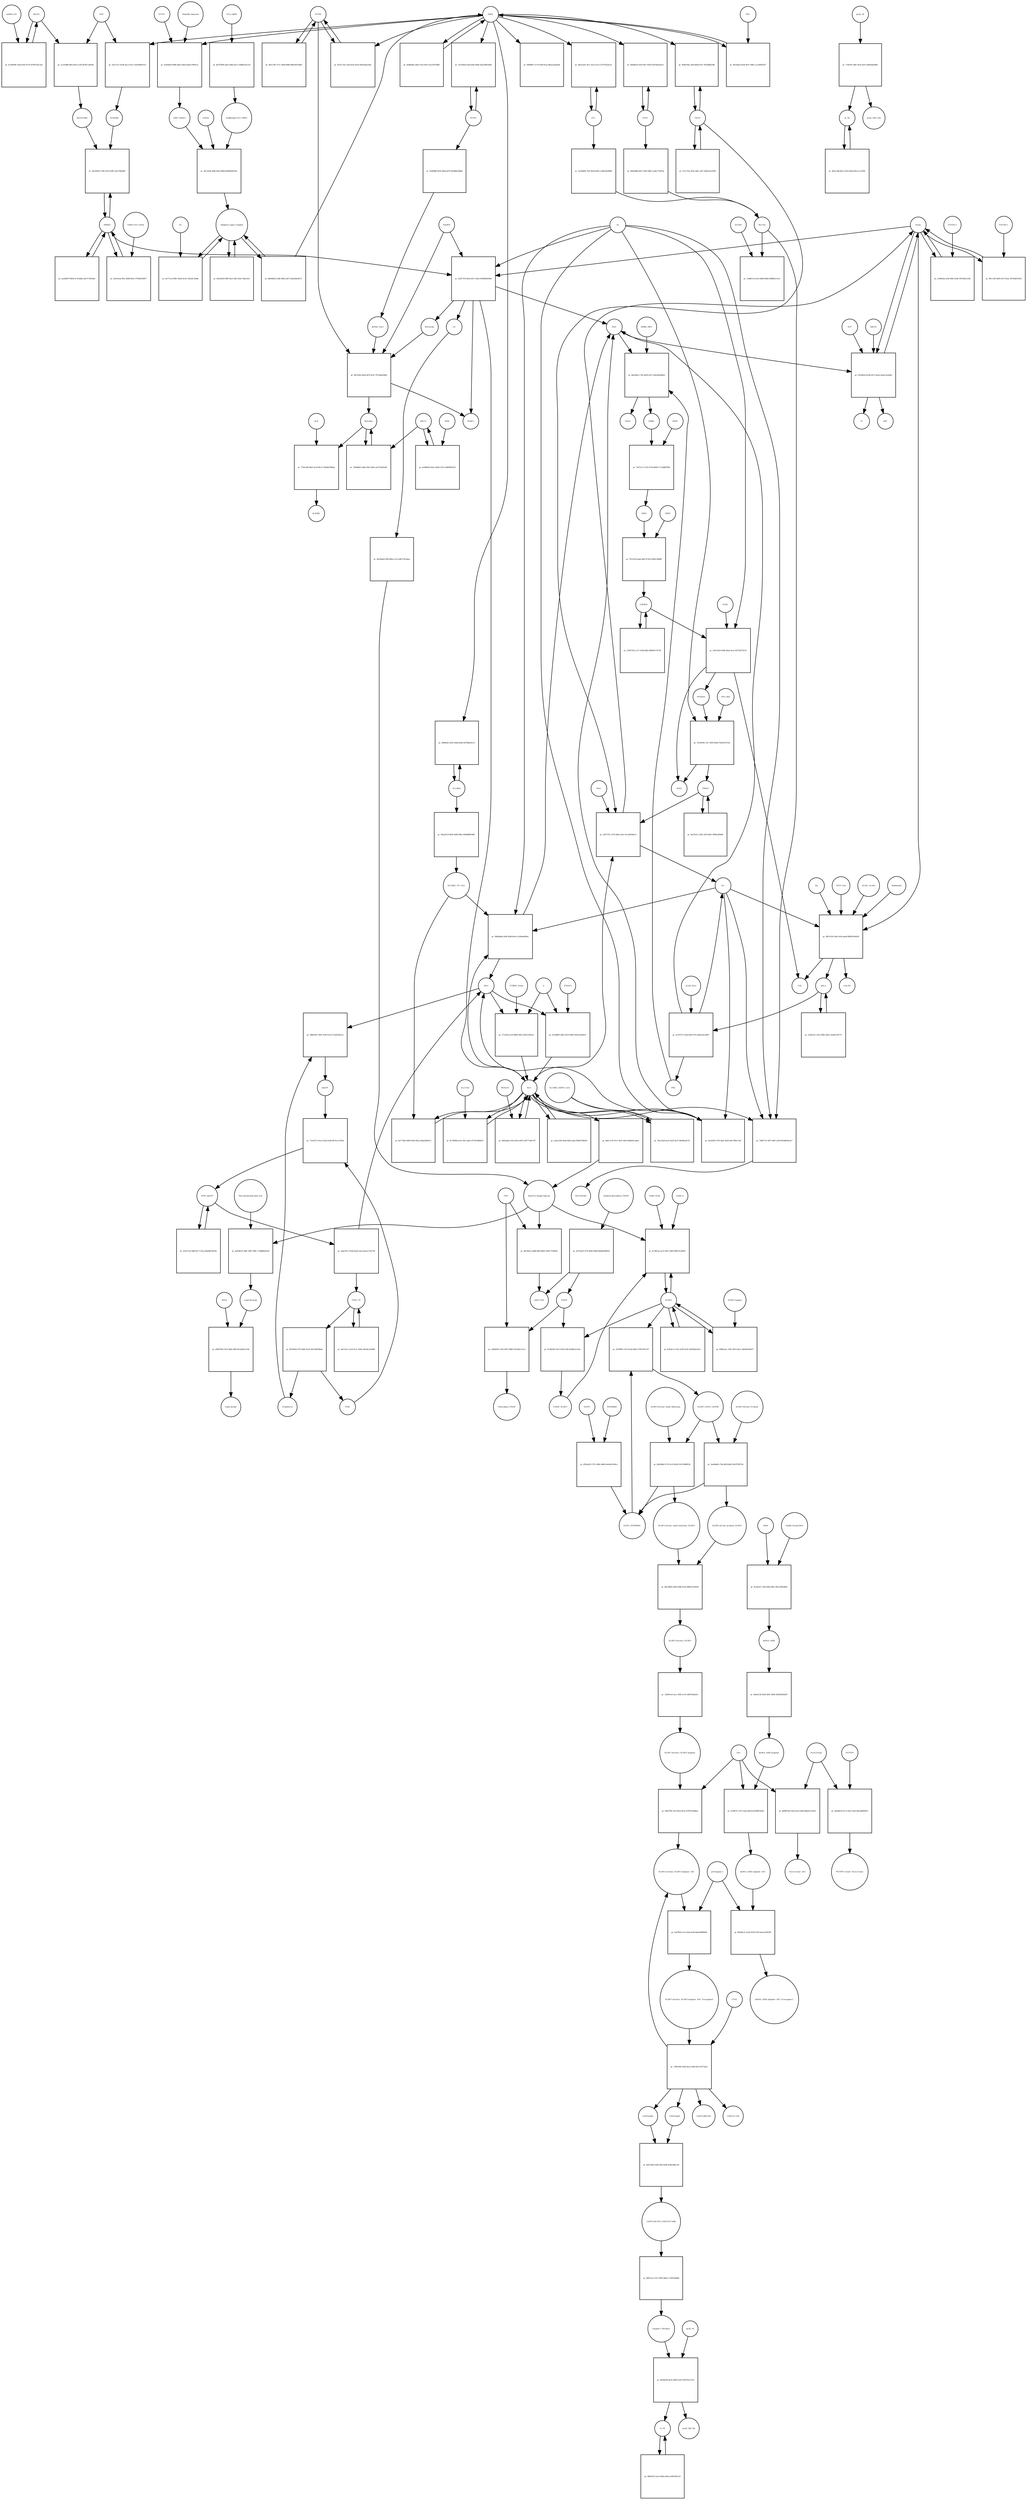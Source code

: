strict digraph  {
Heme [annotation="urn_miriam_obo.chebi_CHEBI%3A30413", bipartite=0, cls="simple chemical", fontsize=4, label=Heme, shape=circle];
"pr_a02f727d-643a-4b7c-b20a-418f8494506d" [annotation="", bipartite=1, cls=process, fontsize=4, label="pr_a02f727d-643a-4b7c-b20a-418f8494506d", shape=square];
Biliverdin [annotation="urn_miriam_obo.chebi_CHEBI%3A17033", bipartite=0, cls="simple chemical", fontsize=4, label=Biliverdin, shape=circle];
HMOX1 [annotation=urn_miriam_uniprot_P09601, bipartite=0, cls=macromolecule, fontsize=4, label=HMOX1, shape=circle];
O2 [annotation="urn_miriam_obo.chebi_CHEBI%3A15379", bipartite=0, cls="simple chemical", fontsize=4, label=O2, shape=circle];
NADPH [annotation="urn_miriam_obo.chebi_CHEBI%3A16474", bipartite=0, cls="simple chemical", fontsize=4, label=NADPH, shape=circle];
H2O [annotation="urn_miriam_obo.chebi_CHEBI%3A15377", bipartite=0, cls="simple chemical", fontsize=4, label=H2O, shape=circle];
"Fe2+" [annotation="urn_miriam_obo.chebi_CHEBI%3A29033", bipartite=0, cls="simple chemical", fontsize=4, label="Fe2+", shape=circle];
"NADP+" [annotation="urn_miriam_obo.chebi_CHEBI%3A18009", bipartite=0, cls="simple chemical", fontsize=4, label="NADP+", shape=circle];
CO [annotation="urn_miriam_obo.chebi_CHEBI%3A17245", bipartite=0, cls="simple chemical", fontsize=4, label=CO, shape=circle];
"pr_a7d9a02a-af5d-4081-b3df-1f9cb96c218b" [annotation="", bipartite=1, cls=process, fontsize=4, label="pr_a7d9a02a-af5d-4081-b3df-1f9cb96c218b", shape=square];
"FLVCR1-2" [annotation=urn_miriam_uniprot_Q9Y5Y0, bipartite=0, cls=macromolecule, fontsize=4, label="FLVCR1-2", shape=circle];
"pr_bff12045-b428-487f-9e33-7973a8e058b3" [annotation="", bipartite=1, cls=process, fontsize=4, label="pr_bff12045-b428-487f-9e33-7973a8e058b3", shape=square];
Bilirubin [annotation="urn_miriam_obo.chebi_CHEBI%3A16990", bipartite=0, cls="simple chemical", fontsize=4, label=Bilirubin, shape=circle];
BLVRB [annotation=urn_miriam_uniprot_P30043, bipartite=0, cls=macromolecule, fontsize=4, label=BLVRB, shape=circle];
"BLVRA_Zn2+" [annotation="urn_miriam_obo.chebi_CHEBI%3A29805|urn_miriam_uniprot_P53004", bipartite=0, cls=complex, fontsize=4, label="BLVRA_Zn2+", shape=circle];
"pr_335bd0b3-cb8a-454e-94ef-ca0714042a0d" [annotation="", bipartite=1, cls=process, fontsize=4, label="pr_335bd0b3-cb8a-454e-94ef-ca0714042a0d", shape=square];
ABCC1 [annotation=urn_miriam_uniprot_P02768, bipartite=0, cls=macromolecule, fontsize=4, label=ABCC1, shape=circle];
"pr_77fee29b-98a3-4c2d-9b13-728edb799bde" [annotation="", bipartite=1, cls=process, fontsize=4, label="pr_77fee29b-98a3-4c2d-9b13-728edb799bde", shape=square];
ALB [annotation=urn_miriam_uniprot_P02768, bipartite=0, cls=macromolecule, fontsize=4, label=ALB, shape=circle];
"ALB/BIL" [annotation="urn_miriam_uniprot_P02768|urn_miriam_obo.chebi_CHEBI%3A16990", bipartite=0, cls=complex, fontsize=4, label="ALB/BIL", shape=circle];
NRF2 [annotation="", bipartite=0, cls=macromolecule, fontsize=4, label=NRF2, shape=circle];
"pr_d35111e7-8c90-4ec2-9151-cb5e49693133" [annotation="", bipartite=1, cls=process, fontsize=4, label="pr_d35111e7-8c90-4ec2-9151-cb5e49693133", shape=square];
MAF [annotation=urn_miriam_uniprot_O75444, bipartite=0, cls=macromolecule, fontsize=4, label=MAF, shape=circle];
"Nrf2/Maf" [annotation="", bipartite=0, cls=complex, fontsize=4, label="Nrf2/Maf", shape=circle];
"pr_ac5194bb-9f83-4023-a1f8-df29272ab56f" [annotation="", bipartite=1, cls=process, fontsize=4, label="pr_ac5194bb-9f83-4023-a1f8-df29272ab56f", shape=square];
BACH1 [annotation=urn_miriam_uniprot_O14867, bipartite=0, cls=macromolecule, fontsize=4, label=BACH1, shape=circle];
"BACH1/Maf" [annotation="", bipartite=0, cls=complex, fontsize=4, label="BACH1/Maf", shape=circle];
"pr_bc299386-7a4d-4542-9176-879507d2c3a9" [annotation="", bipartite=1, cls=process, fontsize=4, label="pr_bc299386-7a4d-4542-9176-879507d2c3a9", shape=square];
"miRNA-155" [annotation=urn_miriam_ncbigene_406947, bipartite=0, cls="nucleic acid feature", fontsize=4, label="miRNA-155", shape=circle];
"pr_65a1b459-374b-4763-b208-1ed1746b9eff" [annotation="", bipartite=1, cls=process, fontsize=4, label="pr_65a1b459-374b-4763-b208-1ed1746b9eff", shape=square];
PRIN9 [annotation="urn_miriam_obo.chebi_CHEBI%3A15430", bipartite=0, cls="simple chemical", fontsize=4, label=PRIN9, shape=circle];
"pr_af6757b7-a278-4dd1-ad1e-41caf064b5c0" [annotation="", bipartite=1, cls=process, fontsize=4, label="pr_af6757b7-a278-4dd1-ad1e-41caf064b5c0", shape=square];
FECH [annotation=urn_miriam_uniprot_P22830, bipartite=0, cls=macromolecule, fontsize=4, label=FECH, shape=circle];
"Pb2+" [annotation="urn_miriam_obo.chebi_CHEBI%3A27889", bipartite=0, cls="simple chemical", fontsize=4, label="Pb2+", shape=circle];
"H+" [annotation="urn_miriam_obo.chebi_CHEBI%3A15378", bipartite=0, cls="simple chemical", fontsize=4, label="H+", shape=circle];
"SUCC-CoA" [annotation="urn_miriam_obo.chebi_CHEBI%3A57292", bipartite=0, cls="simple chemical", fontsize=4, label="SUCC-CoA", shape=circle];
"pr_9fb7c059-5ba5-41fd-aba8-68f820166430" [annotation="", bipartite=1, cls=process, fontsize=4, label="pr_9fb7c059-5ba5-41fd-aba8-68f820166430", shape=square];
dALA [annotation="urn_miriam_obo.chebi_CHEBI%3A356416", bipartite=0, cls="simple chemical", fontsize=4, label=dALA, shape=circle];
ALAS1_ALAS2 [annotation="urn_miriam_uniprot_P13196|urn_miriam_uniprot_P22557", bipartite=0, cls=complex, fontsize=4, label=ALAS1_ALAS2, shape=circle];
Panhematin [annotation="urn_miriam_obo.chebi_CHEBI%3A50385", bipartite=0, cls="simple chemical", fontsize=4, label=Panhematin, shape=circle];
Gly [annotation="urn_miriam_obo.chebi_CHEBI%3A57305", bipartite=0, cls="simple chemical", fontsize=4, label=Gly, shape=circle];
"CoA-SH" [annotation="urn_miriam_obo.chebi_CHEBI%3A15346", bipartite=0, cls="simple chemical", fontsize=4, label="CoA-SH", shape=circle];
CO2 [annotation="urn_miriam_obo.chebi_CHEBI%3A16526", bipartite=0, cls="simple chemical", fontsize=4, label=CO2, shape=circle];
"pr_b19eb002-809b-4da1-b4ed-aba61790915a" [annotation="", bipartite=1, cls=process, fontsize=4, label="pr_b19eb002-809b-4da1-b4ed-aba61790915a", shape=square];
KEAP1 [annotation=urn_miriam_uniprot_Q14145, bipartite=0, cls=macromolecule, fontsize=4, label=KEAP1, shape=circle];
NRF2_KEAP1 [annotation="urn_miriam_uniprot_Q14145|urn_miriam_uniprot_Q16236", bipartite=0, cls=complex, fontsize=4, label=NRF2_KEAP1, shape=circle];
"Dimethly fumarate" [annotation="urn_miriam_obo.chebi_CHEBI%3A76004", bipartite=0, cls="simple chemical", fontsize=4, label="Dimethly fumarate", shape=circle];
"Ubiquitin Ligase Complex" [annotation="urn_miriam_uniprot_Q14145|urn_miriam_uniprot_Q15843|urn_miriam_uniprot_Q13618|urn_miriam_uniprot_P62877|urn_miriam_uniprot_Q16236|urn_miriam_uniprot_P0CG48|urn_miriam_pubmed_19940261|urn_miriam_interpro_IPR000608", bipartite=0, cls=complex, fontsize=4, label="Ubiquitin Ligase Complex", shape=circle];
"pr_69ea0434-9f8f-4ae5-a8f2-45ec70dac0e3" [annotation="", bipartite=1, cls=process, fontsize=4, label="pr_69ea0434-9f8f-4ae5-a8f2-45ec70dac0e3", shape=square];
"pr_ec975727-f3a8-4265-b7f5-4d4524ccb607" [annotation="", bipartite=1, cls=process, fontsize=4, label="pr_ec975727-f3a8-4265-b7f5-4d4524ccb607", shape=square];
PBG [annotation="urn_miriam_obo.chebi_CHEBI%3A58126", bipartite=0, cls="simple chemical", fontsize=4, label=PBG, shape=circle];
"ALAD_Zn2+" [annotation="urn_miriam_uniprot_P13716|urn_miriam_obo.chebi_CHEBI%3A29105", bipartite=0, cls=complex, fontsize=4, label="ALAD_Zn2+", shape=circle];
"pr_fddc4fbe-c79a-4828-a507-e9b3e8e9d9ed" [annotation="", bipartite=1, cls=process, fontsize=4, label="pr_fddc4fbe-c79a-4828-a507-e9b3e8e9d9ed", shape=square];
HMBL [annotation="urn_miriam_obo.chebi_CHEBI%3A57845", bipartite=0, cls="simple chemical", fontsize=4, label=HMBL, shape=circle];
HMBS_DIPY [annotation="urn_miriam_obo.chebi_CHEBI%3A36319|urn_miriam_uniprot_P08397", bipartite=0, cls=complex, fontsize=4, label=HMBS_DIPY, shape=circle];
"NH4+" [annotation="urn_miriam_obo.chebi_CHEBI%3A28938", bipartite=0, cls="simple chemical", fontsize=4, label="NH4+", shape=circle];
"pr_7c6711c2-75e5-475d-8649-17c16d8d789e" [annotation="", bipartite=1, cls=process, fontsize=4, label="pr_7c6711c2-75e5-475d-8649-17c16d8d789e", shape=square];
URO3 [annotation="urn_miriam_obo.chebi_CHEBI%3A15437", bipartite=0, cls="simple chemical", fontsize=4, label=URO3, shape=circle];
UROS [annotation=urn_miriam_uniprot_P10746, bipartite=0, cls=macromolecule, fontsize=4, label=UROS, shape=circle];
"pr_7b7a7f24-fdad-46f3-9736-b7b85c598bff" [annotation="", bipartite=1, cls=process, fontsize=4, label="pr_7b7a7f24-fdad-46f3-9736-b7b85c598bff", shape=square];
COPRO3 [annotation="urn_miriam_obo.chebi_CHEBI%3A15439", bipartite=0, cls="simple chemical", fontsize=4, label=COPRO3, shape=circle];
UROD [annotation=urn_miriam_uniprot_P06132, bipartite=0, cls=macromolecule, fontsize=4, label=UROD, shape=circle];
"pr_3e6110e9-d34b-40ad-9ce2-4f379027b119" [annotation="", bipartite=1, cls=process, fontsize=4, label="pr_3e6110e9-d34b-40ad-9ce2-4f379027b119", shape=square];
PPGEN9 [annotation="urn_miriam_obo.chebi_CHEBI%3A15435", bipartite=0, cls="simple chemical", fontsize=4, label=PPGEN9, shape=circle];
CPOX [annotation=urn_miriam_uniprot_P36551, bipartite=0, cls=macromolecule, fontsize=4, label=CPOX, shape=circle];
H2O2 [annotation="urn_miriam_obo.chebi_CHEBI%3A16240", bipartite=0, cls="simple chemical", fontsize=4, label=H2O2, shape=circle];
"pr_74c0fe99-11a7-40f4-9604-f7de0253763e" [annotation="", bipartite=1, cls=process, fontsize=4, label="pr_74c0fe99-11a7-40f4-9604-f7de0253763e", shape=square];
PPO_FAD [annotation="urn_miriam_obo.chebi_CHEBI%3A16238|urn_miriam_uniprot_P50336", bipartite=0, cls=complex, fontsize=4, label=PPO_FAD, shape=circle];
"pr_6a48b56a-5dfa-47b3-9291-61ac0f378df5" [annotation="", bipartite=1, cls=process, fontsize=4, label="pr_6a48b56a-5dfa-47b3-9291-61ac0f378df5", shape=square];
"pr_ec861a2c-23e3-409e-98e5-1b2dfcd1b775" [annotation="", bipartite=1, cls="uncertain process", fontsize=4, label="pr_ec861a2c-23e3-409e-98e5-1b2dfcd1b775", shape=square];
"pr_278d7182-cc27-4188-8dd3-686056774728" [annotation="", bipartite=1, cls="uncertain process", fontsize=4, label="pr_278d7182-cc27-4188-8dd3-686056774728", shape=square];
"pr_6ea7b2c2-3502-4f18-9b9c-f0f6fe3fb408" [annotation="", bipartite=1, cls="uncertain process", fontsize=4, label="pr_6ea7b2c2-3502-4f18-9b9c-f0f6fe3fb408", shape=square];
"Poly-unsaturated fatty acid" [annotation="urn_miriam_obo.chebi_CHEBI%3A26208", bipartite=0, cls="simple chemical", fontsize=4, label="Poly-unsaturated fatty acid", shape=circle];
"pr_da928e35-268c-4487-998c-17ddb8be81d9" [annotation="", bipartite=1, cls=process, fontsize=4, label="pr_da928e35-268c-4487-998c-17ddb8be81d9", shape=square];
"Lipid Peroxide" [annotation="urn_miriam_obo.chebi_CHEBI%3A61051", bipartite=0, cls="simple chemical", fontsize=4, label="Lipid Peroxide", shape=circle];
"Reactive Oxygen Species" [annotation="urn_miriam_obo.chebi_CHEBI%3A26523", bipartite=0, cls="simple chemical", fontsize=4, label="Reactive Oxygen Species", shape=circle];
"pr_79d67151-6f97-40b7-a2f9-691b6f58cae7" [annotation="", bipartite=1, cls=process, fontsize=4, label="pr_79d67151-6f97-40b7-a2f9-691b6f58cae7", shape=square];
"Fe(3+)O(OH)" [annotation="urn_miriam_obo.chebi_CHEBI%3A78619", bipartite=0, cls="simple chemical", fontsize=4, label="Fe(3+)O(OH)", shape=circle];
Ferritin [annotation=urn_miriam_uniprot_P02794, bipartite=0, cls=complex, fontsize=4, label=Ferritin, shape=circle];
"pr_b5771dfa-9099-426f-9922-e06ab3f06511" [annotation="", bipartite=1, cls=process, fontsize=4, label="pr_b5771dfa-9099-426f-9922-e06ab3f06511", shape=square];
"SLC40A1_CP_Cu2+" [annotation="urn_miriam_uniprot_P00450|urn_miriam_uniprot_Q9NP59|urn_miriam_obo.chebi_CHEBI%3A29036", bipartite=0, cls=complex, fontsize=4, label="SLC40A1_CP_Cu2+", shape=circle];
"pr_99d44b64-a996-42d0-80c6-ca56b0a006ec" [annotation="", bipartite=1, cls=process, fontsize=4, label="pr_99d44b64-a996-42d0-80c6-ca56b0a006ec", shape=square];
"Fe3+" [annotation="urn_miriam_obo.chebi_CHEBI%3A29034", bipartite=0, cls="simple chemical", fontsize=4, label="Fe3+", shape=circle];
SLC40A1 [annotation=urn_miriam_ncbigene_30061, bipartite=0, cls="nucleic acid feature", fontsize=4, label=SLC40A1, shape=circle];
"pr_f9b4fa62-281b-44dd-b00d-ad7f68dc8e7e" [annotation="", bipartite=1, cls=process, fontsize=4, label="pr_f9b4fa62-281b-44dd-b00d-ad7f68dc8e7e", shape=square];
FTH1 [annotation=urn_miriam_ncbigene_2495, bipartite=0, cls="nucleic acid feature", fontsize=4, label=FTH1, shape=circle];
"pr_f6848a54-5435-4fe7-8185-6a978a65af14" [annotation="", bipartite=1, cls=process, fontsize=4, label="pr_f6848a54-5435-4fe7-8185-6a978a65af14", shape=square];
FTL [annotation=urn_miriam_ncbigene_2512, bipartite=0, cls="nucleic acid feature", fontsize=4, label=FTL, shape=circle];
"pr_dd512a91-3fc1-43c3-b11e-a707295a4ca5" [annotation="", bipartite=1, cls=process, fontsize=4, label="pr_dd512a91-3fc1-43c3-b11e-a707295a4ca5", shape=square];
"pr_68ab0846-8a07-4445-98fe-2cddc774676e" [annotation="", bipartite=1, cls=process, fontsize=4, label="pr_68ab0846-8a07-4445-98fe-2cddc774676e", shape=square];
"pr_3c83dd00-761f-4b39-8445-1a98cb629b6d" [annotation="", bipartite=1, cls=process, fontsize=4, label="pr_3c83dd00-761f-4b39-8445-1a98cb629b6d", shape=square];
"pr_604b100a-cb9f-48e8-b7fe-7855bf8bcf86" [annotation="", bipartite=1, cls=process, fontsize=4, label="pr_604b100a-cb9f-48e8-b7fe-7855bf8bcf86", shape=square];
"pr_f7a1725e-9532-4dec-aff7-3e6bc4214299" [annotation="", bipartite=1, cls=process, fontsize=4, label="pr_f7a1725e-9532-4dec-aff7-3e6bc4214299", shape=square];
"pr_aea9d97f-6904-4c7b-bb9a-ebe717fd3eb0" [annotation="", bipartite=1, cls=process, fontsize=4, label="pr_aea9d97f-6904-4c7b-bb9a-ebe717fd3eb0", shape=square];
BLVRA [annotation=urn_miriam_ncbigene_644, bipartite=0, cls="nucleic acid feature", fontsize=4, label=BLVRA, shape=circle];
"pr_1f37ebe8-a3a8-40af-844b-ed52389529bd" [annotation="", bipartite=1, cls=process, fontsize=4, label="pr_1f37ebe8-a3a8-40af-844b-ed52389529bd", shape=square];
"pr_9223c7ab-c5e8-4c9e-9a5e-60b3ea8e1b4c" [annotation="", bipartite=1, cls=process, fontsize=4, label="pr_9223c7ab-c5e8-4c9e-9a5e-60b3ea8e1b4c", shape=square];
"pr_66217dfc-671c-49a8-898f-d69e56070d45" [annotation="", bipartite=1, cls=process, fontsize=4, label="pr_66217dfc-671c-49a8-898f-d69e56070d45", shape=square];
"pr_fe96968f-d03f-44bd-b478-6b2d88cd08fd" [annotation="", bipartite=1, cls=process, fontsize=4, label="pr_fe96968f-d03f-44bd-b478-6b2d88cd08fd", shape=square];
"pr_69ea87c8-4820-44d8-99bc-b09dd88594f8" [annotation="", bipartite=1, cls=process, fontsize=4, label="pr_69ea87c8-4820-44d8-99bc-b09dd88594f8", shape=square];
"pr_12b8b7cb-24c6-4d66-84b6-00d6ffac411e" [annotation="", bipartite=1, cls=process, fontsize=4, label="pr_12b8b7cb-24c6-4d66-84b6-00d6ffac411e", shape=square];
NCOA4 [annotation=urn_miriam_uniprot_Q13772, bipartite=0, cls=macromolecule, fontsize=4, label=NCOA4, shape=circle];
"pr_17213f2f-acff-48b9-9265-cdb57e5ff2cb" [annotation="", bipartite=1, cls=process, fontsize=4, label="pr_17213f2f-acff-48b9-9265-cdb57e5ff2cb", shape=square];
CYBRD1_Heme [annotation="urn_miriam_uniprot_Q53TN4|urn_miriam_obo.chebi_CHEBI%3A30413", bipartite=0, cls=complex, fontsize=4, label=CYBRD1_Heme, shape=circle];
"e-" [annotation="urn_miriam_obo.chebi_CHEBI%3A10545", bipartite=0, cls="simple chemical", fontsize=4, label="e-", shape=circle];
"pr_8c7d9b9d-d14c-4fcf-ab61-d73915689810" [annotation="", bipartite=1, cls=process, fontsize=4, label="pr_8c7d9b9d-d14c-4fcf-ab61-d73915689810", shape=square];
SLC11A2 [annotation=urn_miriam_uniprot_P49281, bipartite=0, cls=macromolecule, fontsize=4, label=SLC11A2, shape=circle];
"pr_d3867839-31e4-460a-9df5-82cbb2dca7dd" [annotation="", bipartite=1, cls=process, fontsize=4, label="pr_d3867839-31e4-460a-9df5-82cbb2dca7dd", shape=square];
"Lipid alcohol" [annotation="urn_miriam_obo.chebi_CHEBI%3A24026", bipartite=0, cls="simple chemical", fontsize=4, label="Lipid alcohol", shape=circle];
GPX4 [annotation=urn_miriam_uniprot_P36969, bipartite=0, cls=macromolecule, fontsize=4, label=GPX4, shape=circle];
"pr_441e6c8a-ff6c-40d9-80cb-37004b358d77" [annotation="", bipartite=1, cls=process, fontsize=4, label="pr_441e6c8a-ff6c-40d9-80cb-37004b358d77", shape=square];
"SARS-CoV-2 Orf3a" [annotation="urn_miriam_uniprot_P0DTC3|urn_miriam_taxonomy_2697049", bipartite=0, cls=macromolecule, fontsize=4, label="SARS-CoV-2 Orf3a", shape=circle];
"pr_b40c1c30-d7a7-4631-bf42-fd0b63ecda0e" [annotation="", bipartite=1, cls=process, fontsize=4, label="pr_b40c1c30-d7a7-4631-bf42-fd0b63ecda0e", shape=square];
"pr_dcd9b835-9eb1-4b58-a795-cb4ff9081025" [annotation="", bipartite=1, cls=process, fontsize=4, label="pr_dcd9b835-9eb1-4b58-a795-cb4ff9081025", shape=square];
Orf9c [annotation=urn_miriam_taxonomy_2697049, bipartite=0, cls=macromolecule, fontsize=4, label=Orf9c, shape=circle];
CUL3_RBX1 [annotation="urn_miriam_uniprot_Q13618|urn_miriam_uniprot_P62877", bipartite=0, cls=complex, fontsize=4, label=CUL3_RBX1, shape=circle];
"pr_bb797894-a0a2-4d8e-be27-e58b81a41510" [annotation="", bipartite=1, cls=process, fontsize=4, label="pr_bb797894-a0a2-4d8e-be27-e58b81a41510", shape=square];
"Neddylated CUL3_RBX1" [annotation="urn_miriam_uniprot_Q15843|urn_miriam_uniprot_Q13618|urn_miriam_uniprot_P62877", bipartite=0, cls=complex, fontsize=4, label="Neddylated CUL3_RBX1", shape=circle];
"pr_99fd80f7-a17d-410b-8caa-8bea3aadaa9f" [annotation="", bipartite=1, cls=process, fontsize=4, label="pr_99fd80f7-a17d-410b-8caa-8bea3aadaa9f", shape=square];
"pr_dfcc018a-90df-45d2-80bd-600d6406335e" [annotation="", bipartite=1, cls=process, fontsize=4, label="pr_dfcc018a-90df-45d2-80bd-600d6406335e", shape=square];
CAND1 [annotation=urn_miriam_uniprot_Q86VP6, bipartite=0, cls=macromolecule, fontsize=4, label=CAND1, shape=circle];
E2 [annotation=urn_miriam_interpro_IPR000608, bipartite=0, cls=macromolecule, fontsize=4, label=E2, shape=circle];
"pr_4a77c2cf-8fdc-40ed-bc5d-13d1dfc32bda" [annotation="", bipartite=1, cls=process, fontsize=4, label="pr_4a77c2cf-8fdc-40ed-bc5d-13d1dfc32bda", shape=square];
"pr_6653fab2-0034-4637-996a-c1a16f6055f7" [annotation="", bipartite=1, cls=process, fontsize=4, label="pr_6653fab2-0034-4637-996a-c1a16f6055f7", shape=square];
PKC [annotation="urn_miriam_pubmed_12198130|urn_miriam_interpro_IPR012233", bipartite=0, cls=macromolecule, fontsize=4, label=PKC, shape=circle];
"pr_5ffcc34f-9af9-4557-81aa-38742bb75622" [annotation="", bipartite=1, cls=process, fontsize=4, label="pr_5ffcc34f-9af9-4557-81aa-38742bb75622", shape=square];
"FLVCR1-1" [annotation=urn_miriam_uniprot_Q9Y5Y0, bipartite=0, cls=macromolecule, fontsize=4, label="FLVCR1-1", shape=circle];
"pr_b3199ed3-bc84-4471-bea8-24a4a7ea4a82" [annotation="", bipartite=1, cls=process, fontsize=4, label="pr_b3199ed3-bc84-4471-bea8-24a4a7ea4a82", shape=square];
ABCG2 [annotation=urn_miriam_uniprot_Q9UNQ0, bipartite=0, cls="macromolecule multimer", fontsize=4, label=ABCG2, shape=circle];
ATP [annotation="urn_miriam_obo.chebi_CHEBI%3A30616", bipartite=0, cls="simple chemical", fontsize=4, label=ATP, shape=circle];
Pi [annotation="urn_miriam_obo.chebi_CHEBI%3A18367", bipartite=0, cls="simple chemical", fontsize=4, label=Pi, shape=circle];
ADP [annotation="urn_miriam_obo.chebi_CHEBI%3A456216", bipartite=0, cls="simple chemical", fontsize=4, label=ADP, shape=circle];
"pr_70ec5fa8-eac6-4225-be7f-39ef8faef376" [annotation="", bipartite=1, cls=process, fontsize=4, label="pr_70ec5fa8-eac6-4225-be7f-39ef8faef376", shape=square];
"SLC40A1_HEPH_Cu2+" [annotation="urn_miriam_uniprot_Q9BQS7|urn_miriam_uniprot_Q9NP59|urn_miriam_obo.chebi_CHEBI%3A28694", bipartite=0, cls=complex, fontsize=4, label="SLC40A1_HEPH_Cu2+", shape=circle];
"pr_b3cbf452-07f5-4b2c-862f-d4a756fec169" [annotation="", bipartite=1, cls=process, fontsize=4, label="pr_b3cbf452-07f5-4b2c-862f-d4a756fec169", shape=square];
"pr_38b61467-3851-43f9-9c14-f71a81b5bca5" [annotation="", bipartite=1, cls=process, fontsize=4, label="pr_38b61467-3851-43f9-9c14-f71a81b5bca5", shape=square];
Transferrin [annotation=urn_miriam_uniprot_P02787, bipartite=0, cls=macromolecule, fontsize=4, label=Transferrin, shape=circle];
holoTF [annotation="urn_miriam_uniprot_P02787|urn_miriam_obo.chebi_CHEBI%3A29034", bipartite=0, cls=complex, fontsize=4, label=holoTF, shape=circle];
TFRC [annotation=urn_miriam_uniprot_P02786, bipartite=0, cls="macromolecule multimer", fontsize=4, label=TFRC, shape=circle];
"pr_719c8272-41e2-432d-b1d8-b873cce379ed" [annotation="", bipartite=1, cls=process, fontsize=4, label="pr_719c8272-41e2-432d-b1d8-b873cce379ed", shape=square];
TFRC_holoTF [annotation="urn_miriam_uniprot_P02787|urn_miriam_obo.chebi_CHEBI%3A29034|urn_miriam_uniprot_P02786", bipartite=0, cls=complex, fontsize=4, label=TFRC_holoTF, shape=circle];
"pr_43c671e2-0df9-4e77-91aa-08a96d74b7fb" [annotation="", bipartite=1, cls=process, fontsize=4, label="pr_43c671e2-0df9-4e77-91aa-08a96d74b7fb", shape=square];
"pr_adae247c-4504-4ee8-a3ae-bae3e732273b" [annotation="", bipartite=1, cls=process, fontsize=4, label="pr_adae247c-4504-4ee8-a3ae-bae3e732273b", shape=square];
TFRC_TF [annotation="urn_miriam_uniprot_P02787|urn_miriam_uniprot_P02786", bipartite=0, cls=complex, fontsize=4, label=TFRC_TF, shape=circle];
"pr_4c20d807-68e5-4f13-9949-2929c5d5441d" [annotation="", bipartite=1, cls=process, fontsize=4, label="pr_4c20d807-68e5-4f13-9949-2929c5d5441d", shape=square];
STEAP3 [annotation=urn_miriam_uniprot_Q658P3, bipartite=0, cls=macromolecule, fontsize=4, label=STEAP3, shape=circle];
"pr_f803a8ab-c45d-42b3-a093-3e6771ddc787" [annotation="", bipartite=1, cls=process, fontsize=4, label="pr_f803a8ab-c45d-42b3-a093-3e6771ddc787", shape=square];
MCOLN1 [annotation=urn_miriam_uniprot_Q9GZU1, bipartite=0, cls=macromolecule, fontsize=4, label=MCOLN1, shape=circle];
"pr_a3aa1300-4edd-4fd6-aaba-f5806756fb59" [annotation="", bipartite=1, cls=process, fontsize=4, label="pr_a3aa1300-4edd-4fd6-aaba-f5806756fb59", shape=square];
"pr_a0e7ae7c-2a55-4c1c-839e-d9cb4c2248d9" [annotation="", bipartite=1, cls=process, fontsize=4, label="pr_a0e7ae7c-2a55-4c1c-839e-d9cb4c2248d9", shape=square];
"pr_f87d4395-f7f3-44b5-9cab-d0c59d784beb" [annotation="", bipartite=1, cls=process, fontsize=4, label="pr_f87d4395-f7f3-44b5-9cab-d0c59d784beb", shape=square];
"pr_980d4d34-1d40-4f66-a247-2a62a9be2b71" [annotation="", bipartite=1, cls=process, fontsize=4, label="pr_980d4d34-1d40-4f66-a247-2a62a9be2b71", shape=square];
"Oxidized thioredoxin_TXNIP" [annotation="urn_miriam_uniprot_P10599|urn_miriam_uniprot_Q9H3M7", bipartite=0, cls=complex, fontsize=4, label="Oxidized thioredoxin_TXNIP", shape=circle];
"pr_ad73aef0-2370-466e-84d9-b4bdd3d0fb54" [annotation="", bipartite=1, cls=process, fontsize=4, label="pr_ad73aef0-2370-466e-84d9-b4bdd3d0fb54", shape=square];
TXNIP [annotation=urn_miriam_uniprot_Q9H3M7, bipartite=0, cls=macromolecule, fontsize=4, label=TXNIP, shape=circle];
"2xHC-TXN" [annotation=urn_miriam_uniprot_P10599, bipartite=0, cls=macromolecule, fontsize=4, label="2xHC-TXN", shape=circle];
NLRP3 [annotation=urn_miriam_uniprot_Q96P20, bipartite=0, cls=macromolecule, fontsize=4, label=NLRP3, shape=circle];
"pr_6086caac-1091-4915-b6ca-3de9b3a00207" [annotation="", bipartite=1, cls=process, fontsize=4, label="pr_6086caac-1091-4915-b6ca-3de9b3a00207", shape=square];
"Nf-KB Complex" [annotation="urn_miriam_uniprot_P19838|urn_miriam_uniprot_Q04206|urn_miriam_uniprot_Q00653", bipartite=0, cls=complex, fontsize=4, label="Nf-KB Complex", shape=circle];
"pr_bc9a0c1c-01fa-4c96-b1d1-b3930da25411" [annotation="", bipartite=1, cls=process, fontsize=4, label="pr_bc9a0c1c-01fa-4c96-b1d1-b3930da25411", shape=square];
TXN [annotation=urn_miriam_uniprot_P10599, bipartite=0, cls=macromolecule, fontsize=4, label=TXN, shape=circle];
"pr_b9c92b1c-bdd8-48ef-8bd5-3d5b7725605b" [annotation="", bipartite=1, cls=process, fontsize=4, label="pr_b9c92b1c-bdd8-48ef-8bd5-3d5b7725605b", shape=square];
"pr_cd95db7b-132e-4657-8b80-25559dc313c2" [annotation="", bipartite=1, cls=process, fontsize=4, label="pr_cd95db7b-132e-4657-8b80-25559dc313c2", shape=square];
Thioredoxin_TXNIP [annotation="urn_miriam_uniprot_P10599|urn_miriam_uniprot_Q9H3M7", bipartite=0, cls=complex, fontsize=4, label=Thioredoxin_TXNIP, shape=circle];
HSP90AB1 [annotation=urn_miriam_uniprot_P08238, bipartite=0, cls=macromolecule, fontsize=4, label=HSP90AB1, shape=circle];
"pr_d3b5ad23-373c-448c-b864-9ee6e8c596ce" [annotation="", bipartite=1, cls=process, fontsize=4, label="pr_d3b5ad23-373c-448c-b864-9ee6e8c596ce", shape=square];
SUGT1 [annotation=urn_miriam_uniprot_Q9Y2Z0, bipartite=0, cls=macromolecule, fontsize=4, label=SUGT1, shape=circle];
SUGT1_HSP90AB1 [annotation="urn_miriam_uniprot_P08238|urn_miriam_uniprot_Q9Y2Z0", bipartite=0, cls=complex, fontsize=4, label=SUGT1_HSP90AB1, shape=circle];
"pr_53f786f5-1323-4cab-b8e8-170f1397c937" [annotation="", bipartite=1, cls=process, fontsize=4, label="pr_53f786f5-1323-4cab-b8e8-170f1397c937", shape=square];
NLRP3_SUGT1_HSP90 [annotation="urn_miriam_uniprot_P08238|urn_miriam_uniprot_Q96P20|urn_miriam_uniprot_Q9Y2Z0", bipartite=0, cls=complex, fontsize=4, label=NLRP3_SUGT1_HSP90, shape=circle];
"pr_9c30b56f-35c0-47df-a336-6a9bfa3c932e" [annotation="", bipartite=1, cls=process, fontsize=4, label="pr_9c30b56f-35c0-47df-a336-6a9bfa3c932e", shape=square];
TXNIP_NLRP3 [annotation="urn_miriam_uniprot_Q9H3M7|urn_miriam_uniprot_Q96P20", bipartite=0, cls=complex, fontsize=4, label=TXNIP_NLRP3, shape=circle];
"NLRP3 Elicitor Proteins" [annotation="urn_miriam_uniprot_P05067|urn_miriam_uniprot_P09616", bipartite=0, cls=macromolecule, fontsize=4, label="NLRP3 Elicitor Proteins", shape=circle];
"pr_3ea9bd4f-c74b-4639-8aff-a3b37f5957dc" [annotation="", bipartite=1, cls=process, fontsize=4, label="pr_3ea9bd4f-c74b-4639-8aff-a3b37f5957dc", shape=square];
"NLRP3 elicitor proteins_NLRP3" [annotation="urn_miriam_uniprot_P09616|urn_miriam_uniprot_P05067|urn_miriam_uniprot_Q96P20", bipartite=0, cls=complex, fontsize=4, label="NLRP3 elicitor proteins_NLRP3", shape=circle];
"NLRP3 Elicitor Small Molecules" [annotation="urn_miriam_obo.chebi_CHEBI%3A46661|urn_miriam_obo.chebi_CHEBI%3A16336|urn_miriam_obo.chebi_CHEBI%3A30563", bipartite=0, cls="simple chemical", fontsize=4, label="NLRP3 Elicitor Small Molecules", shape=circle];
"pr_bfe4fdbd-2176-41c0-b434-51b17dd9853b" [annotation="", bipartite=1, cls=process, fontsize=4, label="pr_bfe4fdbd-2176-41c0-b434-51b17dd9853b", shape=square];
"NLRP3 elicitor small molecules_NLRP3" [annotation="urn_miriam_obo.chebi_CHEBI%3A46661|urn_miriam_obo.chebi_CHEBI%3A16336|urn_miriam_obo.chebi_CHEBI%3A30563|urn_miriam_uniprot_Q96P20", bipartite=0, cls=complex, fontsize=4, label="NLRP3 elicitor small molecules_NLRP3", shape=circle];
"pr_ddc388d5-e8d5-464b-9c9a-d6b01ec95b36" [annotation="", bipartite=1, cls=process, fontsize=4, label="pr_ddc388d5-e8d5-464b-9c9a-d6b01ec95b36", shape=square];
"NLRP3 elicitors_NLRP3" [annotation="urn_miriam_uniprot_P05067|urn_miriam_uniprot_P09616|urn_miriam_uniprot_P08238|urn_miriam_uniprot_Q96P20|urn_miriam_uniprot_Q9Y2Z0|urn_miriam_obo.chebi_CHEBI%3A46661|urn_miriam_obo.chebi_CHEBI%3A16336|urn_miriam_obo.chebi_CHEBI%3A30563", bipartite=0, cls=complex, fontsize=4, label="NLRP3 elicitors_NLRP3", shape=circle];
"pr_52b50ce4-2acc-495f-ac55-26bf76a8ed1a" [annotation="", bipartite=1, cls=process, fontsize=4, label="pr_52b50ce4-2acc-495f-ac55-26bf76a8ed1a", shape=square];
"NLRP3 elicitors_NLRP3 oligomer" [annotation="urn_miriam_obo.chebi_CHEBI%3A36080", bipartite=0, cls="complex multimer", fontsize=4, label="NLRP3 elicitors_NLRP3 oligomer", shape=circle];
"pr_0f467f58-323f-4610-8e32-d7897205b8a2" [annotation="", bipartite=1, cls=process, fontsize=4, label="pr_0f467f58-323f-4610-8e32-d7897205b8a2", shape=square];
ASC [annotation=urn_miriam_uniprot_Q9ULZ3, bipartite=0, cls=macromolecule, fontsize=4, label=ASC, shape=circle];
"NLRP3 elicitors_NLRP3 oligomer_ASC" [annotation="urn_miriam_uniprot_Q9ULZ3|urn_miriam_obo.chebi_CHEBI%3A36080", bipartite=0, cls="complex multimer", fontsize=4, label="NLRP3 elicitors_NLRP3 oligomer_ASC", shape=circle];
"pr_fed7ff00-e1cf-4cbd-9a39-b6ae9b89f908" [annotation="", bipartite=1, cls=process, fontsize=4, label="pr_fed7ff00-e1cf-4cbd-9a39-b6ae9b89f908", shape=square];
"proCaspase-1" [annotation=urn_miriam_uniprot_P29466, bipartite=0, cls=macromolecule, fontsize=4, label="proCaspase-1", shape=circle];
"NLRP3 elicitors_NLRP3 oligomer_ASC_Procaspase1" [annotation="urn_miriam_uniprot_P29466|urn_miriam_uniprot_Q9ULZ3", bipartite=0, cls="complex multimer", fontsize=4, label="NLRP3 elicitors_NLRP3 oligomer_ASC_Procaspase1", shape=circle];
"pr_6d90979d-10a4-43cd-a044-d8a0cb732fe2" [annotation="", bipartite=1, cls=process, fontsize=4, label="pr_6d90979d-10a4-43cd-a044-d8a0cb732fe2", shape=square];
"Pyrin trimer" [annotation=urn_miriam_uniprot_O15553, bipartite=0, cls=complex, fontsize=4, label="Pyrin trimer", shape=circle];
"Pyrin trimer_ASC" [annotation="urn_miriam_uniprot_O15553|urn_miriam_uniprot_Q9ULZ3", bipartite=0, cls=complex, fontsize=4, label="Pyrin trimer_ASC", shape=circle];
"pr_b420de3d-9113-4ed7-92af-48cab40fb955" [annotation="", bipartite=1, cls=process, fontsize=4, label="pr_b420de3d-9113-4ed7-92af-48cab40fb955", shape=square];
PSTPIP1 [annotation=urn_miriam_uniprot_O43586, bipartite=0, cls="macromolecule multimer", fontsize=4, label=PSTPIP1, shape=circle];
"PSTPIP1 trimer_Pyrin trimer" [annotation="urn_miriam_uniprot_O15553|urn_miriam_uniprot_O43586", bipartite=0, cls=complex, fontsize=4, label="PSTPIP1 trimer_Pyrin trimer", shape=circle];
"Double Strand DNA" [annotation="urn_miriam_obo.chebi_CHEBI%3A16991", bipartite=0, cls="simple chemical", fontsize=4, label="Double Strand DNA", shape=circle];
"pr_8c2be5f7-c9e0-4482-8bfc-98ca306edbd4" [annotation="", bipartite=1, cls=process, fontsize=4, label="pr_8c2be5f7-c9e0-4482-8bfc-98ca306edbd4", shape=square];
dsDNA_AIM2 [annotation="urn_miriam_obo.chebi_CHEBI%3A16991|urn_miriam_uniprot_O14862", bipartite=0, cls=complex, fontsize=4, label=dsDNA_AIM2, shape=circle];
AIM2 [annotation=urn_miriam_uniprot_O14862, bipartite=0, cls=macromolecule, fontsize=4, label=AIM2, shape=circle];
"pr_6d4a3138-2629-4d21-8d36-94d5d5636a87" [annotation="", bipartite=1, cls=process, fontsize=4, label="pr_6d4a3138-2629-4d21-8d36-94d5d5636a87", shape=square];
"dsDNA_AIM2 oligomer" [annotation="urn_miriam_obo.chebi_CHEBI%3A36080", bipartite=0, cls=complex, fontsize=4, label="dsDNA_AIM2 oligomer", shape=circle];
"pr_b740f311-f337-43aa-8426-be50df876e44" [annotation="", bipartite=1, cls=process, fontsize=4, label="pr_b740f311-f337-43aa-8426-be50df876e44", shape=square];
"dsDNA_AIM2 oligomer_ASC" [annotation="urn_miriam_obo.chebi_CHEBI%3A36080|urn_miriam_uniprot_Q9ULZ3", bipartite=0, cls=complex, fontsize=4, label="dsDNA_AIM2 oligomer_ASC", shape=circle];
"pr_8b566a75-a23b-4556-9726-0aee3245f39f" [annotation="", bipartite=1, cls=process, fontsize=4, label="pr_8b566a75-a23b-4556-9726-0aee3245f39f", shape=square];
"dsDNA_AIM2 oligomer_ASC_Procaspase-1" [annotation="", bipartite=0, cls=complex, fontsize=4, label="dsDNA_AIM2 oligomer_ASC_Procaspase-1", shape=circle];
"pr_1586cf68-1bb8-4aa3-a4d0-85a151873aa2" [annotation="", bipartite=1, cls=process, fontsize=4, label="pr_1586cf68-1bb8-4aa3-a4d0-85a151873aa2", shape=square];
"CASP1(p20)" [annotation=urn_miriam_uniprot_P29466, bipartite=0, cls=macromolecule, fontsize=4, label="CASP1(p20)", shape=circle];
CTSG [annotation=urn_miriam_uniprot_P08311, bipartite=0, cls=macromolecule, fontsize=4, label=CTSG, shape=circle];
"CASP1(298-316)" [annotation=urn_miriam_uniprot_P29466, bipartite=0, cls=macromolecule, fontsize=4, label="CASP1(298-316)", shape=circle];
"CASP1(1-119)" [annotation=urn_miriam_uniprot_P29466, bipartite=0, cls=macromolecule, fontsize=4, label="CASP1(1-119)", shape=circle];
"CASP1(p10)" [annotation=urn_miriam_uniprot_P29466, bipartite=0, cls=macromolecule, fontsize=4, label="CASP1(p10)", shape=circle];
"pr_6da7e06f-e589-4f92-b58f-0e4bc886c1f0" [annotation="", bipartite=1, cls=process, fontsize=4, label="pr_6da7e06f-e589-4f92-b58f-0e4bc886c1f0", shape=square];
"CASP1(120-197)_CASP1(317-404)" [annotation=urn_miriam_uniprot_P29466, bipartite=0, cls=complex, fontsize=4, label="CASP1(120-197)_CASP1(317-404)", shape=circle];
"pr_f9837aca-7d71-4f92-94df-c170d1f5d8d4" [annotation="", bipartite=1, cls=process, fontsize=4, label="pr_f9837aca-7d71-4f92-94df-c170d1f5d8d4", shape=square];
"Caspase-1 Tetramer" [annotation=urn_miriam_uniprot_P29466, bipartite=0, cls="complex multimer", fontsize=4, label="Caspase-1 Tetramer", shape=circle];
"proIL-1B" [annotation=urn_miriam_uniprot_P01584, bipartite=0, cls=macromolecule, fontsize=4, label="proIL-1B", shape=circle];
"pr_176f1ffc-fd81-4f16-a410-3d942492df82" [annotation="", bipartite=1, cls=process, fontsize=4, label="pr_176f1ffc-fd81-4f16-a410-3d942492df82", shape=square];
"IL-1B" [annotation=urn_miriam_uniprot_P01584, bipartite=0, cls=macromolecule, fontsize=4, label="IL-1B", shape=circle];
"proIL-1B(1-116)" [annotation=urn_miriam_uniprot_P01584, bipartite=0, cls=macromolecule, fontsize=4, label="proIL-1B(1-116)", shape=circle];
"pr_6fa4c3d8-6bc2-4325-84eb-681e1c22ef9e" [annotation="", bipartite=1, cls="omitted process", fontsize=4, label="pr_6fa4c3d8-6bc2-4325-84eb-681e1c22ef9e", shape=square];
"pr_4c3961ae-4e7e-46e7-bdf4-498352cdf005" [annotation="", bipartite=1, cls=process, fontsize=4, label="pr_4c3961ae-4e7e-46e7-bdf4-498352cdf005", shape=square];
"SARS E" [annotation=urn_miriam_uniprot_P59637, bipartite=0, cls=macromolecule, fontsize=4, label="SARS E", shape=circle];
"SARS Orf3a" [annotation=urn_miriam_uniprot_P59632, bipartite=0, cls=macromolecule, fontsize=4, label="SARS Orf3a", shape=circle];
"proIL-18" [annotation=urn_miriam_uniprot_Q14116, bipartite=0, cls=macromolecule, fontsize=4, label="proIL-18", shape=circle];
"pr_9e09a920-da76-4099-a263-95937b2273c0" [annotation="", bipartite=1, cls=process, fontsize=4, label="pr_9e09a920-da76-4099-a263-95937b2273c0", shape=square];
"IL-18" [annotation=urn_miriam_uniprot_Q14116, bipartite=0, cls=macromolecule, fontsize=4, label="IL-18", shape=circle];
"proIL-18(1-36)" [annotation=urn_miriam_uniprot_Q14116, bipartite=0, cls=macromolecule, fontsize=4, label="proIL-18(1-36)", shape=circle];
"pr_48b62252-faa3-402b-a60f-aed3f430a533" [annotation="", bipartite=1, cls="omitted process", fontsize=4, label="pr_48b62252-faa3-402b-a60f-aed3f430a533", shape=square];
"pr_8e939da9-2ff8-490e-a313-a06273fcabea" [annotation="", bipartite=1, cls=process, fontsize=4, label="pr_8e939da9-2ff8-490e-a313-a06273fcabea", shape=square];
Heme -> "pr_a02f727d-643a-4b7c-b20a-418f8494506d"  [annotation="", interaction_type=consumption];
Heme -> "pr_a7d9a02a-af5d-4081-b3df-1f9cb96c218b"  [annotation="", interaction_type=consumption];
Heme -> "pr_9fb7c059-5ba5-41fd-aba8-68f820166430"  [annotation=urn_miriam_pubmed_25446301, interaction_type=inhibition];
Heme -> "pr_5ffcc34f-9af9-4557-81aa-38742bb75622"  [annotation="", interaction_type=consumption];
Heme -> "pr_b3199ed3-bc84-4471-bea8-24a4a7ea4a82"  [annotation="", interaction_type=consumption];
"pr_a02f727d-643a-4b7c-b20a-418f8494506d" -> Biliverdin  [annotation="", interaction_type=production];
"pr_a02f727d-643a-4b7c-b20a-418f8494506d" -> H2O  [annotation="", interaction_type=production];
"pr_a02f727d-643a-4b7c-b20a-418f8494506d" -> "Fe2+"  [annotation="", interaction_type=production];
"pr_a02f727d-643a-4b7c-b20a-418f8494506d" -> "NADP+"  [annotation="", interaction_type=production];
"pr_a02f727d-643a-4b7c-b20a-418f8494506d" -> CO  [annotation="", interaction_type=production];
Biliverdin -> "pr_bff12045-b428-487f-9e33-7973a8e058b3"  [annotation="", interaction_type=consumption];
HMOX1 -> "pr_a02f727d-643a-4b7c-b20a-418f8494506d"  [annotation="", interaction_type=catalysis];
HMOX1 -> "pr_65a1b459-374b-4763-b208-1ed1746b9eff"  [annotation="", interaction_type=consumption];
HMOX1 -> "pr_aea9d97f-6904-4c7b-bb9a-ebe717fd3eb0"  [annotation="", interaction_type=consumption];
HMOX1 -> "pr_441e6c8a-ff6c-40d9-80cb-37004b358d77"  [annotation="", interaction_type=consumption];
O2 -> "pr_a02f727d-643a-4b7c-b20a-418f8494506d"  [annotation="", interaction_type=consumption];
O2 -> "pr_3e6110e9-d34b-40ad-9ce2-4f379027b119"  [annotation="", interaction_type=consumption];
O2 -> "pr_74c0fe99-11a7-40f4-9604-f7de0253763e"  [annotation="", interaction_type=consumption];
O2 -> "pr_79d67151-6f97-40b7-a2f9-691b6f58cae7"  [annotation="", interaction_type=consumption];
O2 -> "pr_99d44b64-a996-42d0-80c6-ca56b0a006ec"  [annotation="", interaction_type=consumption];
O2 -> "pr_b3cbf452-07f5-4b2c-862f-d4a756fec169"  [annotation="", interaction_type=consumption];
NADPH -> "pr_a02f727d-643a-4b7c-b20a-418f8494506d"  [annotation="", interaction_type=consumption];
NADPH -> "pr_bff12045-b428-487f-9e33-7973a8e058b3"  [annotation="", interaction_type=consumption];
H2O -> "pr_fddc4fbe-c79a-4828-a507-e9b3e8e9d9ed"  [annotation="", interaction_type=consumption];
H2O -> "pr_b3199ed3-bc84-4471-bea8-24a4a7ea4a82"  [annotation="", interaction_type=consumption];
"Fe2+" -> "pr_af6757b7-a278-4dd1-ad1e-41caf064b5c0"  [annotation="", interaction_type=consumption];
"Fe2+" -> "pr_79d67151-6f97-40b7-a2f9-691b6f58cae7"  [annotation="", interaction_type=consumption];
"Fe2+" -> "pr_b5771dfa-9099-426f-9922-e06ab3f06511"  [annotation="", interaction_type=consumption];
"Fe2+" -> "pr_99d44b64-a996-42d0-80c6-ca56b0a006ec"  [annotation="", interaction_type=consumption];
"Fe2+" -> "pr_8c7d9b9d-d14c-4fcf-ab61-d73915689810"  [annotation="", interaction_type=consumption];
"Fe2+" -> "pr_b40c1c30-d7a7-4631-bf42-fd0b63ecda0e"  [annotation="urn_miriam_pubmed_26794443|urn_miriam_pubmed_30692038", interaction_type=catalysis];
"Fe2+" -> "pr_70ec5fa8-eac6-4225-be7f-39ef8faef376"  [annotation="", interaction_type=consumption];
"Fe2+" -> "pr_b3cbf452-07f5-4b2c-862f-d4a756fec169"  [annotation="", interaction_type=consumption];
"Fe2+" -> "pr_f803a8ab-c45d-42b3-a093-3e6771ddc787"  [annotation="", interaction_type=consumption];
"Fe2+" -> "pr_a3aa1300-4edd-4fd6-aaba-f5806756fb59"  [annotation="", interaction_type=consumption];
CO -> "pr_8e939da9-2ff8-490e-a313-a06273fcabea"  [annotation="urn_miriam_pubmed_28356568|urn_miriam_pubmed_25770182", interaction_type=inhibition];
"pr_a7d9a02a-af5d-4081-b3df-1f9cb96c218b" -> Heme  [annotation="", interaction_type=production];
"FLVCR1-2" -> "pr_a7d9a02a-af5d-4081-b3df-1f9cb96c218b"  [annotation="", interaction_type=catalysis];
"pr_bff12045-b428-487f-9e33-7973a8e058b3" -> Bilirubin  [annotation="", interaction_type=production];
"pr_bff12045-b428-487f-9e33-7973a8e058b3" -> "NADP+"  [annotation="", interaction_type=production];
Bilirubin -> "pr_335bd0b3-cb8a-454e-94ef-ca0714042a0d"  [annotation="", interaction_type=consumption];
Bilirubin -> "pr_77fee29b-98a3-4c2d-9b13-728edb799bde"  [annotation="", interaction_type=consumption];
BLVRB -> "pr_bff12045-b428-487f-9e33-7973a8e058b3"  [annotation="", interaction_type=catalysis];
BLVRB -> "pr_9223c7ab-c5e8-4c9e-9a5e-60b3ea8e1b4c"  [annotation="", interaction_type=consumption];
BLVRB -> "pr_66217dfc-671c-49a8-898f-d69e56070d45"  [annotation="", interaction_type=consumption];
"BLVRA_Zn2+" -> "pr_bff12045-b428-487f-9e33-7973a8e058b3"  [annotation="", interaction_type=catalysis];
"pr_335bd0b3-cb8a-454e-94ef-ca0714042a0d" -> Bilirubin  [annotation="", interaction_type=production];
ABCC1 -> "pr_335bd0b3-cb8a-454e-94ef-ca0714042a0d"  [annotation="", interaction_type=catalysis];
ABCC1 -> "pr_dcd9b835-9eb1-4b58-a795-cb4ff9081025"  [annotation="", interaction_type=consumption];
"pr_77fee29b-98a3-4c2d-9b13-728edb799bde" -> "ALB/BIL"  [annotation="", interaction_type=production];
ALB -> "pr_77fee29b-98a3-4c2d-9b13-728edb799bde"  [annotation="", interaction_type=consumption];
NRF2 -> "pr_d35111e7-8c90-4ec2-9151-cb5e49693133"  [annotation="", interaction_type=consumption];
NRF2 -> "pr_b19eb002-809b-4da1-b4ed-aba61790915a"  [annotation="", interaction_type=consumption];
NRF2 -> "pr_6a48b56a-5dfa-47b3-9291-61ac0f378df5"  [annotation="", interaction_type=consumption];
NRF2 -> "pr_f9b4fa62-281b-44dd-b00d-ad7f68dc8e7e"  [annotation=urn_miriam_pubmed_30692038, interaction_type=catalysis];
NRF2 -> "pr_f6848a54-5435-4fe7-8185-6a978a65af14"  [annotation=urn_miriam_pubmed_30692038, interaction_type=catalysis];
NRF2 -> "pr_dd512a91-3fc1-43c3-b11e-a707295a4ca5"  [annotation=urn_miriam_pubmed_30692038, interaction_type=catalysis];
NRF2 -> "pr_604b100a-cb9f-48e8-b7fe-7855bf8bcf86"  [annotation="urn_miriam_pubmed_30692038|urn_miriam_pubmed_23766848", interaction_type=catalysis];
NRF2 -> "pr_1f37ebe8-a3a8-40af-844b-ed52389529bd"  [annotation=urn_miriam_pubmed_30692038, interaction_type=catalysis];
NRF2 -> "pr_9223c7ab-c5e8-4c9e-9a5e-60b3ea8e1b4c"  [annotation=urn_miriam_pubmed_30692038, interaction_type=catalysis];
NRF2 -> "pr_99fd80f7-a17d-410b-8caa-8bea3aadaa9f"  [annotation="", interaction_type=consumption];
NRF2 -> "pr_6653fab2-0034-4637-996a-c1a16f6055f7"  [annotation="", interaction_type=consumption];
"pr_d35111e7-8c90-4ec2-9151-cb5e49693133" -> "Nrf2/Maf"  [annotation="", interaction_type=production];
MAF -> "pr_d35111e7-8c90-4ec2-9151-cb5e49693133"  [annotation="", interaction_type=consumption];
MAF -> "pr_ac5194bb-9f83-4023-a1f8-df29272ab56f"  [annotation="", interaction_type=consumption];
"Nrf2/Maf" -> "pr_65a1b459-374b-4763-b208-1ed1746b9eff"  [annotation="urn_miriam_pubmed_10473555|urn_miriam_pubmed_31827672|urn_miriam_pubmed_30692038|urn_miriam_pubmed_29717933", interaction_type=catalysis];
"pr_ac5194bb-9f83-4023-a1f8-df29272ab56f" -> "BACH1/Maf"  [annotation="", interaction_type=production];
BACH1 -> "pr_ac5194bb-9f83-4023-a1f8-df29272ab56f"  [annotation="", interaction_type=consumption];
BACH1 -> "pr_bc299386-7a4d-4542-9176-879507d2c3a9"  [annotation="", interaction_type=consumption];
"BACH1/Maf" -> "pr_65a1b459-374b-4763-b208-1ed1746b9eff"  [annotation="urn_miriam_pubmed_10473555|urn_miriam_pubmed_31827672|urn_miriam_pubmed_30692038|urn_miriam_pubmed_29717933", interaction_type=inhibition];
"pr_bc299386-7a4d-4542-9176-879507d2c3a9" -> BACH1  [annotation="", interaction_type=production];
"miRNA-155" -> "pr_bc299386-7a4d-4542-9176-879507d2c3a9"  [annotation="urn_miriam_pubmed_28082120|urn_miriam_pubmed_21982894", interaction_type=inhibition];
"pr_65a1b459-374b-4763-b208-1ed1746b9eff" -> HMOX1  [annotation="", interaction_type=production];
PRIN9 -> "pr_af6757b7-a278-4dd1-ad1e-41caf064b5c0"  [annotation="", interaction_type=consumption];
PRIN9 -> "pr_6ea7b2c2-3502-4f18-9b9c-f0f6fe3fb408"  [annotation="", interaction_type=consumption];
"pr_af6757b7-a278-4dd1-ad1e-41caf064b5c0" -> Heme  [annotation="", interaction_type=production];
"pr_af6757b7-a278-4dd1-ad1e-41caf064b5c0" -> "H+"  [annotation="", interaction_type=production];
FECH -> "pr_af6757b7-a278-4dd1-ad1e-41caf064b5c0"  [annotation="", interaction_type=catalysis];
FECH -> "pr_604b100a-cb9f-48e8-b7fe-7855bf8bcf86"  [annotation="", interaction_type=consumption];
FECH -> "pr_f7a1725e-9532-4dec-aff7-3e6bc4214299"  [annotation="", interaction_type=consumption];
"Pb2+" -> "pr_af6757b7-a278-4dd1-ad1e-41caf064b5c0"  [annotation="", interaction_type=inhibition];
"H+" -> "pr_9fb7c059-5ba5-41fd-aba8-68f820166430"  [annotation="", interaction_type=consumption];
"H+" -> "pr_79d67151-6f97-40b7-a2f9-691b6f58cae7"  [annotation="", interaction_type=consumption];
"H+" -> "pr_99d44b64-a996-42d0-80c6-ca56b0a006ec"  [annotation="", interaction_type=consumption];
"H+" -> "pr_b3cbf452-07f5-4b2c-862f-d4a756fec169"  [annotation="", interaction_type=consumption];
"SUCC-CoA" -> "pr_9fb7c059-5ba5-41fd-aba8-68f820166430"  [annotation="", interaction_type=consumption];
"pr_9fb7c059-5ba5-41fd-aba8-68f820166430" -> dALA  [annotation="", interaction_type=production];
"pr_9fb7c059-5ba5-41fd-aba8-68f820166430" -> "CoA-SH"  [annotation="", interaction_type=production];
"pr_9fb7c059-5ba5-41fd-aba8-68f820166430" -> CO2  [annotation="", interaction_type=production];
dALA -> "pr_ec975727-f3a8-4265-b7f5-4d4524ccb607"  [annotation="", interaction_type=consumption];
dALA -> "pr_ec861a2c-23e3-409e-98e5-1b2dfcd1b775"  [annotation="", interaction_type=consumption];
ALAS1_ALAS2 -> "pr_9fb7c059-5ba5-41fd-aba8-68f820166430"  [annotation=urn_miriam_pubmed_25446301, interaction_type=catalysis];
Panhematin -> "pr_9fb7c059-5ba5-41fd-aba8-68f820166430"  [annotation=urn_miriam_pubmed_25446301, interaction_type=inhibition];
Gly -> "pr_9fb7c059-5ba5-41fd-aba8-68f820166430"  [annotation="", interaction_type=consumption];
"pr_b19eb002-809b-4da1-b4ed-aba61790915a" -> NRF2_KEAP1  [annotation="", interaction_type=production];
KEAP1 -> "pr_b19eb002-809b-4da1-b4ed-aba61790915a"  [annotation="", interaction_type=consumption];
NRF2_KEAP1 -> "pr_dfcc018a-90df-45d2-80bd-600d6406335e"  [annotation="", interaction_type=consumption];
"Dimethly fumarate" -> "pr_b19eb002-809b-4da1-b4ed-aba61790915a"  [annotation="urn_miriam_pubmed_15282312|urn_miriam_pubmed_20486766|urn_miriam_pubmed_31692987|urn_miriam_pubmed_15572695|urn_miriam_pubmed_32132672", interaction_type=inhibition];
"Ubiquitin Ligase Complex" -> "pr_69ea0434-9f8f-4ae5-a8f2-45ec70dac0e3"  [annotation="", interaction_type=consumption];
"Ubiquitin Ligase Complex" -> "pr_4a77c2cf-8fdc-40ed-bc5d-13d1dfc32bda"  [annotation="", interaction_type=consumption];
"Ubiquitin Ligase Complex" -> "pr_980d4d34-1d40-4f66-a247-2a62a9be2b71"  [annotation="", interaction_type=consumption];
"pr_69ea0434-9f8f-4ae5-a8f2-45ec70dac0e3" -> "Ubiquitin Ligase Complex"  [annotation="", interaction_type=production];
"pr_ec975727-f3a8-4265-b7f5-4d4524ccb607" -> PBG  [annotation="", interaction_type=production];
"pr_ec975727-f3a8-4265-b7f5-4d4524ccb607" -> "H+"  [annotation="", interaction_type=production];
"pr_ec975727-f3a8-4265-b7f5-4d4524ccb607" -> H2O  [annotation="", interaction_type=production];
PBG -> "pr_fddc4fbe-c79a-4828-a507-e9b3e8e9d9ed"  [annotation="", interaction_type=consumption];
"ALAD_Zn2+" -> "pr_ec975727-f3a8-4265-b7f5-4d4524ccb607"  [annotation="", interaction_type=catalysis];
"pr_fddc4fbe-c79a-4828-a507-e9b3e8e9d9ed" -> HMBL  [annotation="", interaction_type=production];
"pr_fddc4fbe-c79a-4828-a507-e9b3e8e9d9ed" -> "NH4+"  [annotation="", interaction_type=production];
HMBL -> "pr_7c6711c2-75e5-475d-8649-17c16d8d789e"  [annotation="", interaction_type=consumption];
HMBS_DIPY -> "pr_fddc4fbe-c79a-4828-a507-e9b3e8e9d9ed"  [annotation="", interaction_type=catalysis];
"pr_7c6711c2-75e5-475d-8649-17c16d8d789e" -> URO3  [annotation="", interaction_type=production];
URO3 -> "pr_7b7a7f24-fdad-46f3-9736-b7b85c598bff"  [annotation="", interaction_type=consumption];
UROS -> "pr_7c6711c2-75e5-475d-8649-17c16d8d789e"  [annotation="", interaction_type=catalysis];
"pr_7b7a7f24-fdad-46f3-9736-b7b85c598bff" -> COPRO3  [annotation="", interaction_type=production];
COPRO3 -> "pr_3e6110e9-d34b-40ad-9ce2-4f379027b119"  [annotation="", interaction_type=consumption];
COPRO3 -> "pr_278d7182-cc27-4188-8dd3-686056774728"  [annotation="", interaction_type=consumption];
UROD -> "pr_7b7a7f24-fdad-46f3-9736-b7b85c598bff"  [annotation="", interaction_type=catalysis];
"pr_3e6110e9-d34b-40ad-9ce2-4f379027b119" -> PPGEN9  [annotation="", interaction_type=production];
"pr_3e6110e9-d34b-40ad-9ce2-4f379027b119" -> CO2  [annotation="", interaction_type=production];
"pr_3e6110e9-d34b-40ad-9ce2-4f379027b119" -> H2O2  [annotation="", interaction_type=production];
PPGEN9 -> "pr_74c0fe99-11a7-40f4-9604-f7de0253763e"  [annotation="", interaction_type=consumption];
CPOX -> "pr_3e6110e9-d34b-40ad-9ce2-4f379027b119"  [annotation="", interaction_type=catalysis];
"pr_74c0fe99-11a7-40f4-9604-f7de0253763e" -> PRIN9  [annotation="", interaction_type=production];
"pr_74c0fe99-11a7-40f4-9604-f7de0253763e" -> H2O2  [annotation="", interaction_type=production];
PPO_FAD -> "pr_74c0fe99-11a7-40f4-9604-f7de0253763e"  [annotation="", interaction_type=catalysis];
"pr_6a48b56a-5dfa-47b3-9291-61ac0f378df5" -> NRF2  [annotation="", interaction_type=production];
"pr_ec861a2c-23e3-409e-98e5-1b2dfcd1b775" -> dALA  [annotation="", interaction_type=production];
"pr_278d7182-cc27-4188-8dd3-686056774728" -> COPRO3  [annotation="", interaction_type=production];
"pr_6ea7b2c2-3502-4f18-9b9c-f0f6fe3fb408" -> PRIN9  [annotation="", interaction_type=production];
"Poly-unsaturated fatty acid" -> "pr_da928e35-268c-4487-998c-17ddb8be81d9"  [annotation="", interaction_type=consumption];
"pr_da928e35-268c-4487-998c-17ddb8be81d9" -> "Lipid Peroxide"  [annotation="", interaction_type=production];
"Lipid Peroxide" -> "pr_d3867839-31e4-460a-9df5-82cbb2dca7dd"  [annotation="", interaction_type=consumption];
"Reactive Oxygen Species" -> "pr_da928e35-268c-4487-998c-17ddb8be81d9"  [annotation="urn_miriam_pubmed_26794443|urn_miriam_pubmed_30692038", interaction_type=catalysis];
"Reactive Oxygen Species" -> "pr_b9c92b1c-bdd8-48ef-8bd5-3d5b7725605b"  [annotation="", interaction_type="necessary stimulation"];
"Reactive Oxygen Species" -> "pr_4c3961ae-4e7e-46e7-bdf4-498352cdf005"  [annotation="urn_miriam_pubmed_29789363|urn_miriam_pubmed_26331680", interaction_type="necessary stimulation"];
"pr_79d67151-6f97-40b7-a2f9-691b6f58cae7" -> "Fe(3+)O(OH)"  [annotation="", interaction_type=production];
Ferritin -> "pr_79d67151-6f97-40b7-a2f9-691b6f58cae7"  [annotation="", interaction_type=catalysis];
Ferritin -> "pr_12b8b7cb-24c6-4d66-84b6-00d6ffac411e"  [annotation="", interaction_type=consumption];
"pr_b5771dfa-9099-426f-9922-e06ab3f06511" -> "Fe2+"  [annotation="", interaction_type=production];
"SLC40A1_CP_Cu2+" -> "pr_b5771dfa-9099-426f-9922-e06ab3f06511"  [annotation="", interaction_type=catalysis];
"SLC40A1_CP_Cu2+" -> "pr_99d44b64-a996-42d0-80c6-ca56b0a006ec"  [annotation="", interaction_type=catalysis];
"pr_99d44b64-a996-42d0-80c6-ca56b0a006ec" -> "Fe3+"  [annotation="", interaction_type=production];
"pr_99d44b64-a996-42d0-80c6-ca56b0a006ec" -> H2O  [annotation="", interaction_type=production];
"Fe3+" -> "pr_17213f2f-acff-48b9-9265-cdb57e5ff2cb"  [annotation="", interaction_type=consumption];
"Fe3+" -> "pr_38b61467-3851-43f9-9c14-f71a81b5bca5"  [annotation="", interaction_type=consumption];
"Fe3+" -> "pr_4c20d807-68e5-4f13-9949-2929c5d5441d"  [annotation="", interaction_type=consumption];
SLC40A1 -> "pr_f9b4fa62-281b-44dd-b00d-ad7f68dc8e7e"  [annotation="", interaction_type=consumption];
SLC40A1 -> "pr_69ea87c8-4820-44d8-99bc-b09dd88594f8"  [annotation="", interaction_type=consumption];
"pr_f9b4fa62-281b-44dd-b00d-ad7f68dc8e7e" -> SLC40A1  [annotation="", interaction_type=production];
FTH1 -> "pr_f6848a54-5435-4fe7-8185-6a978a65af14"  [annotation="", interaction_type=consumption];
FTH1 -> "pr_68ab0846-8a07-4445-98fe-2cddc774676e"  [annotation="", interaction_type=consumption];
"pr_f6848a54-5435-4fe7-8185-6a978a65af14" -> FTH1  [annotation="", interaction_type=production];
FTL -> "pr_dd512a91-3fc1-43c3-b11e-a707295a4ca5"  [annotation="", interaction_type=consumption];
FTL -> "pr_3c83dd00-761f-4b39-8445-1a98cb629b6d"  [annotation="", interaction_type=consumption];
"pr_dd512a91-3fc1-43c3-b11e-a707295a4ca5" -> FTL  [annotation="", interaction_type=production];
"pr_68ab0846-8a07-4445-98fe-2cddc774676e" -> Ferritin  [annotation="", interaction_type=production];
"pr_3c83dd00-761f-4b39-8445-1a98cb629b6d" -> Ferritin  [annotation="", interaction_type=production];
"pr_604b100a-cb9f-48e8-b7fe-7855bf8bcf86" -> FECH  [annotation="", interaction_type=production];
"pr_f7a1725e-9532-4dec-aff7-3e6bc4214299" -> FECH  [annotation="", interaction_type=production];
"pr_aea9d97f-6904-4c7b-bb9a-ebe717fd3eb0" -> HMOX1  [annotation="", interaction_type=production];
BLVRA -> "pr_1f37ebe8-a3a8-40af-844b-ed52389529bd"  [annotation="", interaction_type=consumption];
BLVRA -> "pr_fe96968f-d03f-44bd-b478-6b2d88cd08fd"  [annotation="", interaction_type=consumption];
"pr_1f37ebe8-a3a8-40af-844b-ed52389529bd" -> BLVRA  [annotation="", interaction_type=production];
"pr_9223c7ab-c5e8-4c9e-9a5e-60b3ea8e1b4c" -> BLVRB  [annotation="", interaction_type=production];
"pr_66217dfc-671c-49a8-898f-d69e56070d45" -> BLVRB  [annotation="", interaction_type=production];
"pr_fe96968f-d03f-44bd-b478-6b2d88cd08fd" -> "BLVRA_Zn2+"  [annotation="", interaction_type=production];
"pr_69ea87c8-4820-44d8-99bc-b09dd88594f8" -> "SLC40A1_CP_Cu2+"  [annotation="", interaction_type=production];
NCOA4 -> "pr_12b8b7cb-24c6-4d66-84b6-00d6ffac411e"  [annotation=urn_miriam_pubmed_30692038, interaction_type=catalysis];
"pr_17213f2f-acff-48b9-9265-cdb57e5ff2cb" -> "Fe2+"  [annotation="", interaction_type=production];
CYBRD1_Heme -> "pr_17213f2f-acff-48b9-9265-cdb57e5ff2cb"  [annotation="", interaction_type=catalysis];
"e-" -> "pr_17213f2f-acff-48b9-9265-cdb57e5ff2cb"  [annotation="", interaction_type=consumption];
"e-" -> "pr_4c20d807-68e5-4f13-9949-2929c5d5441d"  [annotation="", interaction_type=consumption];
"pr_8c7d9b9d-d14c-4fcf-ab61-d73915689810" -> "Fe2+"  [annotation="", interaction_type=production];
SLC11A2 -> "pr_8c7d9b9d-d14c-4fcf-ab61-d73915689810"  [annotation="", interaction_type=catalysis];
"pr_d3867839-31e4-460a-9df5-82cbb2dca7dd" -> "Lipid alcohol"  [annotation="", interaction_type=production];
GPX4 -> "pr_d3867839-31e4-460a-9df5-82cbb2dca7dd"  [annotation="urn_miriam_pubmed_26794443|urn_miriam_pubmed_30692038", interaction_type=catalysis];
"pr_441e6c8a-ff6c-40d9-80cb-37004b358d77" -> HMOX1  [annotation="", interaction_type=production];
"SARS-CoV-2 Orf3a" -> "pr_441e6c8a-ff6c-40d9-80cb-37004b358d77"  [annotation="urn_miriam_doi_10.1101%2F2020.03.22.002386|urn_miriam_taxonomy_2697049", interaction_type=modulation];
"pr_b40c1c30-d7a7-4631-bf42-fd0b63ecda0e" -> "Reactive Oxygen Species"  [annotation="", interaction_type=production];
"pr_dcd9b835-9eb1-4b58-a795-cb4ff9081025" -> ABCC1  [annotation="", interaction_type=production];
Orf9c -> "pr_dcd9b835-9eb1-4b58-a795-cb4ff9081025"  [annotation="urn_miriam_doi_10.1101%2F2020.03.22.002386|urn_miriam_taxonomy_2697049", interaction_type=modulation];
CUL3_RBX1 -> "pr_bb797894-a0a2-4d8e-be27-e58b81a41510"  [annotation="", interaction_type=consumption];
"pr_bb797894-a0a2-4d8e-be27-e58b81a41510" -> "Neddylated CUL3_RBX1"  [annotation="", interaction_type=production];
"Neddylated CUL3_RBX1" -> "pr_dfcc018a-90df-45d2-80bd-600d6406335e"  [annotation="", interaction_type=consumption];
"pr_dfcc018a-90df-45d2-80bd-600d6406335e" -> "Ubiquitin Ligase Complex"  [annotation="", interaction_type=production];
CAND1 -> "pr_dfcc018a-90df-45d2-80bd-600d6406335e"  [annotation="urn_miriam_pubmed_20486766|urn_miriam_pubmed_31692987|urn_miriam_pubmed_16449638|urn_miriam_pubmed_15572695", interaction_type=inhibition];
E2 -> "pr_4a77c2cf-8fdc-40ed-bc5d-13d1dfc32bda"  [annotation="", interaction_type=consumption];
"pr_4a77c2cf-8fdc-40ed-bc5d-13d1dfc32bda" -> "Ubiquitin Ligase Complex"  [annotation="", interaction_type=production];
"pr_6653fab2-0034-4637-996a-c1a16f6055f7" -> NRF2  [annotation="", interaction_type=production];
PKC -> "pr_6653fab2-0034-4637-996a-c1a16f6055f7"  [annotation="urn_miriam_pubmed_31692987|urn_miriam_pubmed_12198130", interaction_type=catalysis];
"pr_5ffcc34f-9af9-4557-81aa-38742bb75622" -> Heme  [annotation="", interaction_type=production];
"FLVCR1-1" -> "pr_5ffcc34f-9af9-4557-81aa-38742bb75622"  [annotation="", interaction_type=catalysis];
"pr_b3199ed3-bc84-4471-bea8-24a4a7ea4a82" -> Heme  [annotation="", interaction_type=production];
"pr_b3199ed3-bc84-4471-bea8-24a4a7ea4a82" -> Pi  [annotation="", interaction_type=production];
"pr_b3199ed3-bc84-4471-bea8-24a4a7ea4a82" -> ADP  [annotation="", interaction_type=production];
ABCG2 -> "pr_b3199ed3-bc84-4471-bea8-24a4a7ea4a82"  [annotation="", interaction_type=catalysis];
ATP -> "pr_b3199ed3-bc84-4471-bea8-24a4a7ea4a82"  [annotation="", interaction_type=consumption];
"pr_70ec5fa8-eac6-4225-be7f-39ef8faef376" -> "Fe2+"  [annotation="", interaction_type=production];
"SLC40A1_HEPH_Cu2+" -> "pr_70ec5fa8-eac6-4225-be7f-39ef8faef376"  [annotation="", interaction_type=catalysis];
"SLC40A1_HEPH_Cu2+" -> "pr_b3cbf452-07f5-4b2c-862f-d4a756fec169"  [annotation="", interaction_type=catalysis];
"pr_b3cbf452-07f5-4b2c-862f-d4a756fec169" -> "Fe3+"  [annotation="", interaction_type=production];
"pr_b3cbf452-07f5-4b2c-862f-d4a756fec169" -> H2O  [annotation="", interaction_type=production];
"pr_38b61467-3851-43f9-9c14-f71a81b5bca5" -> holoTF  [annotation="", interaction_type=production];
Transferrin -> "pr_38b61467-3851-43f9-9c14-f71a81b5bca5"  [annotation="", interaction_type=consumption];
holoTF -> "pr_719c8272-41e2-432d-b1d8-b873cce379ed"  [annotation="", interaction_type=consumption];
TFRC -> "pr_719c8272-41e2-432d-b1d8-b873cce379ed"  [annotation="", interaction_type=consumption];
"pr_719c8272-41e2-432d-b1d8-b873cce379ed" -> TFRC_holoTF  [annotation="", interaction_type=production];
TFRC_holoTF -> "pr_43c671e2-0df9-4e77-91aa-08a96d74b7fb"  [annotation="", interaction_type=consumption];
TFRC_holoTF -> "pr_adae247c-4504-4ee8-a3ae-bae3e732273b"  [annotation="", interaction_type=consumption];
"pr_43c671e2-0df9-4e77-91aa-08a96d74b7fb" -> TFRC_holoTF  [annotation="", interaction_type=production];
"pr_adae247c-4504-4ee8-a3ae-bae3e732273b" -> "Fe3+"  [annotation="", interaction_type=production];
"pr_adae247c-4504-4ee8-a3ae-bae3e732273b" -> TFRC_TF  [annotation="", interaction_type=production];
TFRC_TF -> "pr_a0e7ae7c-2a55-4c1c-839e-d9cb4c2248d9"  [annotation="", interaction_type=consumption];
TFRC_TF -> "pr_f87d4395-f7f3-44b5-9cab-d0c59d784beb"  [annotation="", interaction_type=consumption];
"pr_4c20d807-68e5-4f13-9949-2929c5d5441d" -> "Fe2+"  [annotation="", interaction_type=production];
STEAP3 -> "pr_4c20d807-68e5-4f13-9949-2929c5d5441d"  [annotation="", interaction_type=catalysis];
"pr_f803a8ab-c45d-42b3-a093-3e6771ddc787" -> "Fe2+"  [annotation="", interaction_type=production];
MCOLN1 -> "pr_f803a8ab-c45d-42b3-a093-3e6771ddc787"  [annotation="", interaction_type=catalysis];
"pr_a3aa1300-4edd-4fd6-aaba-f5806756fb59" -> "Fe2+"  [annotation="", interaction_type=production];
"pr_a0e7ae7c-2a55-4c1c-839e-d9cb4c2248d9" -> TFRC_TF  [annotation="", interaction_type=production];
"pr_f87d4395-f7f3-44b5-9cab-d0c59d784beb" -> TFRC  [annotation="", interaction_type=production];
"pr_f87d4395-f7f3-44b5-9cab-d0c59d784beb" -> Transferrin  [annotation="", interaction_type=production];
"pr_980d4d34-1d40-4f66-a247-2a62a9be2b71" -> "Ubiquitin Ligase Complex"  [annotation="", interaction_type=production];
"pr_980d4d34-1d40-4f66-a247-2a62a9be2b71" -> NRF2  [annotation="", interaction_type=production];
"Oxidized thioredoxin_TXNIP" -> "pr_ad73aef0-2370-466e-84d9-b4bdd3d0fb54"  [annotation="", interaction_type=consumption];
"pr_ad73aef0-2370-466e-84d9-b4bdd3d0fb54" -> TXNIP  [annotation="", interaction_type=production];
"pr_ad73aef0-2370-466e-84d9-b4bdd3d0fb54" -> "2xHC-TXN"  [annotation="", interaction_type=production];
TXNIP -> "pr_cd95db7b-132e-4657-8b80-25559dc313c2"  [annotation="", interaction_type=consumption];
TXNIP -> "pr_9c30b56f-35c0-47df-a336-6a9bfa3c932e"  [annotation="", interaction_type=consumption];
NLRP3 -> "pr_6086caac-1091-4915-b6ca-3de9b3a00207"  [annotation="", interaction_type=consumption];
NLRP3 -> "pr_bc9a0c1c-01fa-4c96-b1d1-b3930da25411"  [annotation="", interaction_type=consumption];
NLRP3 -> "pr_53f786f5-1323-4cab-b8e8-170f1397c937"  [annotation="", interaction_type=consumption];
NLRP3 -> "pr_9c30b56f-35c0-47df-a336-6a9bfa3c932e"  [annotation="", interaction_type=consumption];
NLRP3 -> "pr_4c3961ae-4e7e-46e7-bdf4-498352cdf005"  [annotation="", interaction_type=consumption];
"pr_6086caac-1091-4915-b6ca-3de9b3a00207" -> NLRP3  [annotation="", interaction_type=production];
"Nf-KB Complex" -> "pr_6086caac-1091-4915-b6ca-3de9b3a00207"  [annotation="", interaction_type=catalysis];
"pr_bc9a0c1c-01fa-4c96-b1d1-b3930da25411" -> NLRP3  [annotation="", interaction_type=production];
TXN -> "pr_b9c92b1c-bdd8-48ef-8bd5-3d5b7725605b"  [annotation="", interaction_type=consumption];
TXN -> "pr_cd95db7b-132e-4657-8b80-25559dc313c2"  [annotation="", interaction_type=consumption];
"pr_b9c92b1c-bdd8-48ef-8bd5-3d5b7725605b" -> "2xHC-TXN"  [annotation="", interaction_type=production];
"pr_cd95db7b-132e-4657-8b80-25559dc313c2" -> Thioredoxin_TXNIP  [annotation="", interaction_type=production];
HSP90AB1 -> "pr_d3b5ad23-373c-448c-b864-9ee6e8c596ce"  [annotation="", interaction_type=consumption];
"pr_d3b5ad23-373c-448c-b864-9ee6e8c596ce" -> SUGT1_HSP90AB1  [annotation="", interaction_type=production];
SUGT1 -> "pr_d3b5ad23-373c-448c-b864-9ee6e8c596ce"  [annotation="", interaction_type=consumption];
SUGT1_HSP90AB1 -> "pr_53f786f5-1323-4cab-b8e8-170f1397c937"  [annotation="", interaction_type=consumption];
"pr_53f786f5-1323-4cab-b8e8-170f1397c937" -> NLRP3_SUGT1_HSP90  [annotation="", interaction_type=production];
NLRP3_SUGT1_HSP90 -> "pr_3ea9bd4f-c74b-4639-8aff-a3b37f5957dc"  [annotation="", interaction_type=consumption];
NLRP3_SUGT1_HSP90 -> "pr_bfe4fdbd-2176-41c0-b434-51b17dd9853b"  [annotation="", interaction_type=consumption];
"pr_9c30b56f-35c0-47df-a336-6a9bfa3c932e" -> TXNIP_NLRP3  [annotation="", interaction_type=production];
TXNIP_NLRP3 -> "pr_4c3961ae-4e7e-46e7-bdf4-498352cdf005"  [annotation="urn_miriam_pubmed_29789363|urn_miriam_pubmed_26331680", interaction_type="necessary stimulation"];
"NLRP3 Elicitor Proteins" -> "pr_3ea9bd4f-c74b-4639-8aff-a3b37f5957dc"  [annotation="", interaction_type=consumption];
"pr_3ea9bd4f-c74b-4639-8aff-a3b37f5957dc" -> "NLRP3 elicitor proteins_NLRP3"  [annotation="", interaction_type=production];
"pr_3ea9bd4f-c74b-4639-8aff-a3b37f5957dc" -> SUGT1_HSP90AB1  [annotation="", interaction_type=production];
"NLRP3 elicitor proteins_NLRP3" -> "pr_ddc388d5-e8d5-464b-9c9a-d6b01ec95b36"  [annotation="", interaction_type=consumption];
"NLRP3 Elicitor Small Molecules" -> "pr_bfe4fdbd-2176-41c0-b434-51b17dd9853b"  [annotation="", interaction_type=consumption];
"pr_bfe4fdbd-2176-41c0-b434-51b17dd9853b" -> "NLRP3 elicitor small molecules_NLRP3"  [annotation="", interaction_type=production];
"pr_bfe4fdbd-2176-41c0-b434-51b17dd9853b" -> SUGT1_HSP90AB1  [annotation="", interaction_type=production];
"NLRP3 elicitor small molecules_NLRP3" -> "pr_ddc388d5-e8d5-464b-9c9a-d6b01ec95b36"  [annotation="", interaction_type=consumption];
"pr_ddc388d5-e8d5-464b-9c9a-d6b01ec95b36" -> "NLRP3 elicitors_NLRP3"  [annotation="", interaction_type=production];
"NLRP3 elicitors_NLRP3" -> "pr_52b50ce4-2acc-495f-ac55-26bf76a8ed1a"  [annotation="", interaction_type=consumption];
"pr_52b50ce4-2acc-495f-ac55-26bf76a8ed1a" -> "NLRP3 elicitors_NLRP3 oligomer"  [annotation="", interaction_type=production];
"NLRP3 elicitors_NLRP3 oligomer" -> "pr_0f467f58-323f-4610-8e32-d7897205b8a2"  [annotation="", interaction_type=consumption];
"pr_0f467f58-323f-4610-8e32-d7897205b8a2" -> "NLRP3 elicitors_NLRP3 oligomer_ASC"  [annotation="", interaction_type=production];
ASC -> "pr_0f467f58-323f-4610-8e32-d7897205b8a2"  [annotation="", interaction_type=consumption];
ASC -> "pr_6d90979d-10a4-43cd-a044-d8a0cb732fe2"  [annotation="", interaction_type=consumption];
ASC -> "pr_b740f311-f337-43aa-8426-be50df876e44"  [annotation="", interaction_type=consumption];
"NLRP3 elicitors_NLRP3 oligomer_ASC" -> "pr_fed7ff00-e1cf-4cbd-9a39-b6ae9b89f908"  [annotation="", interaction_type=consumption];
"pr_fed7ff00-e1cf-4cbd-9a39-b6ae9b89f908" -> "NLRP3 elicitors_NLRP3 oligomer_ASC_Procaspase1"  [annotation="", interaction_type=production];
"proCaspase-1" -> "pr_fed7ff00-e1cf-4cbd-9a39-b6ae9b89f908"  [annotation="", interaction_type=consumption];
"proCaspase-1" -> "pr_8b566a75-a23b-4556-9726-0aee3245f39f"  [annotation="", interaction_type=consumption];
"NLRP3 elicitors_NLRP3 oligomer_ASC_Procaspase1" -> "pr_1586cf68-1bb8-4aa3-a4d0-85a151873aa2"  [annotation="", interaction_type=consumption];
"pr_6d90979d-10a4-43cd-a044-d8a0cb732fe2" -> "Pyrin trimer_ASC"  [annotation="", interaction_type=production];
"Pyrin trimer" -> "pr_6d90979d-10a4-43cd-a044-d8a0cb732fe2"  [annotation="", interaction_type=consumption];
"Pyrin trimer" -> "pr_b420de3d-9113-4ed7-92af-48cab40fb955"  [annotation="", interaction_type=consumption];
"pr_b420de3d-9113-4ed7-92af-48cab40fb955" -> "PSTPIP1 trimer_Pyrin trimer"  [annotation="", interaction_type=production];
PSTPIP1 -> "pr_b420de3d-9113-4ed7-92af-48cab40fb955"  [annotation="", interaction_type=consumption];
"Double Strand DNA" -> "pr_8c2be5f7-c9e0-4482-8bfc-98ca306edbd4"  [annotation="", interaction_type=consumption];
"pr_8c2be5f7-c9e0-4482-8bfc-98ca306edbd4" -> dsDNA_AIM2  [annotation="", interaction_type=production];
dsDNA_AIM2 -> "pr_6d4a3138-2629-4d21-8d36-94d5d5636a87"  [annotation="", interaction_type=consumption];
AIM2 -> "pr_8c2be5f7-c9e0-4482-8bfc-98ca306edbd4"  [annotation="", interaction_type=consumption];
"pr_6d4a3138-2629-4d21-8d36-94d5d5636a87" -> "dsDNA_AIM2 oligomer"  [annotation="", interaction_type=production];
"dsDNA_AIM2 oligomer" -> "pr_b740f311-f337-43aa-8426-be50df876e44"  [annotation="", interaction_type=consumption];
"pr_b740f311-f337-43aa-8426-be50df876e44" -> "dsDNA_AIM2 oligomer_ASC"  [annotation="", interaction_type=production];
"dsDNA_AIM2 oligomer_ASC" -> "pr_8b566a75-a23b-4556-9726-0aee3245f39f"  [annotation="", interaction_type=consumption];
"pr_8b566a75-a23b-4556-9726-0aee3245f39f" -> "dsDNA_AIM2 oligomer_ASC_Procaspase-1"  [annotation="", interaction_type=production];
"pr_1586cf68-1bb8-4aa3-a4d0-85a151873aa2" -> "CASP1(p20)"  [annotation="", interaction_type=production];
"pr_1586cf68-1bb8-4aa3-a4d0-85a151873aa2" -> "CASP1(298-316)"  [annotation="", interaction_type=production];
"pr_1586cf68-1bb8-4aa3-a4d0-85a151873aa2" -> "CASP1(1-119)"  [annotation="", interaction_type=production];
"pr_1586cf68-1bb8-4aa3-a4d0-85a151873aa2" -> "CASP1(p10)"  [annotation="", interaction_type=production];
"pr_1586cf68-1bb8-4aa3-a4d0-85a151873aa2" -> "NLRP3 elicitors_NLRP3 oligomer_ASC"  [annotation="", interaction_type=production];
"CASP1(p20)" -> "pr_6da7e06f-e589-4f92-b58f-0e4bc886c1f0"  [annotation="", interaction_type=consumption];
CTSG -> "pr_1586cf68-1bb8-4aa3-a4d0-85a151873aa2"  [annotation="", interaction_type=catalysis];
"CASP1(p10)" -> "pr_6da7e06f-e589-4f92-b58f-0e4bc886c1f0"  [annotation="", interaction_type=consumption];
"pr_6da7e06f-e589-4f92-b58f-0e4bc886c1f0" -> "CASP1(120-197)_CASP1(317-404)"  [annotation="", interaction_type=production];
"CASP1(120-197)_CASP1(317-404)" -> "pr_f9837aca-7d71-4f92-94df-c170d1f5d8d4"  [annotation="", interaction_type=consumption];
"pr_f9837aca-7d71-4f92-94df-c170d1f5d8d4" -> "Caspase-1 Tetramer"  [annotation="", interaction_type=production];
"Caspase-1 Tetramer" -> "pr_9e09a920-da76-4099-a263-95937b2273c0"  [annotation="", interaction_type=catalysis];
"proIL-1B" -> "pr_176f1ffc-fd81-4f16-a410-3d942492df82"  [annotation="", interaction_type=consumption];
"pr_176f1ffc-fd81-4f16-a410-3d942492df82" -> "IL-1B"  [annotation="", interaction_type=production];
"pr_176f1ffc-fd81-4f16-a410-3d942492df82" -> "proIL-1B(1-116)"  [annotation="", interaction_type=production];
"IL-1B" -> "pr_6fa4c3d8-6bc2-4325-84eb-681e1c22ef9e"  [annotation="", interaction_type=consumption];
"pr_6fa4c3d8-6bc2-4325-84eb-681e1c22ef9e" -> "IL-1B"  [annotation="", interaction_type=production];
"pr_4c3961ae-4e7e-46e7-bdf4-498352cdf005" -> NLRP3  [annotation="", interaction_type=production];
"SARS E" -> "pr_4c3961ae-4e7e-46e7-bdf4-498352cdf005"  [annotation="urn_miriam_pubmed_29789363|urn_miriam_pubmed_26331680", interaction_type="necessary stimulation"];
"SARS Orf3a" -> "pr_4c3961ae-4e7e-46e7-bdf4-498352cdf005"  [annotation="urn_miriam_pubmed_29789363|urn_miriam_pubmed_26331680", interaction_type="necessary stimulation"];
"proIL-18" -> "pr_9e09a920-da76-4099-a263-95937b2273c0"  [annotation="", interaction_type=consumption];
"pr_9e09a920-da76-4099-a263-95937b2273c0" -> "IL-18"  [annotation="", interaction_type=production];
"pr_9e09a920-da76-4099-a263-95937b2273c0" -> "proIL-18(1-36)"  [annotation="", interaction_type=production];
"IL-18" -> "pr_48b62252-faa3-402b-a60f-aed3f430a533"  [annotation="", interaction_type=consumption];
"pr_48b62252-faa3-402b-a60f-aed3f430a533" -> "IL-18"  [annotation="", interaction_type=production];
"pr_8e939da9-2ff8-490e-a313-a06273fcabea" -> "Reactive Oxygen Species"  [annotation="", interaction_type=production];
}
